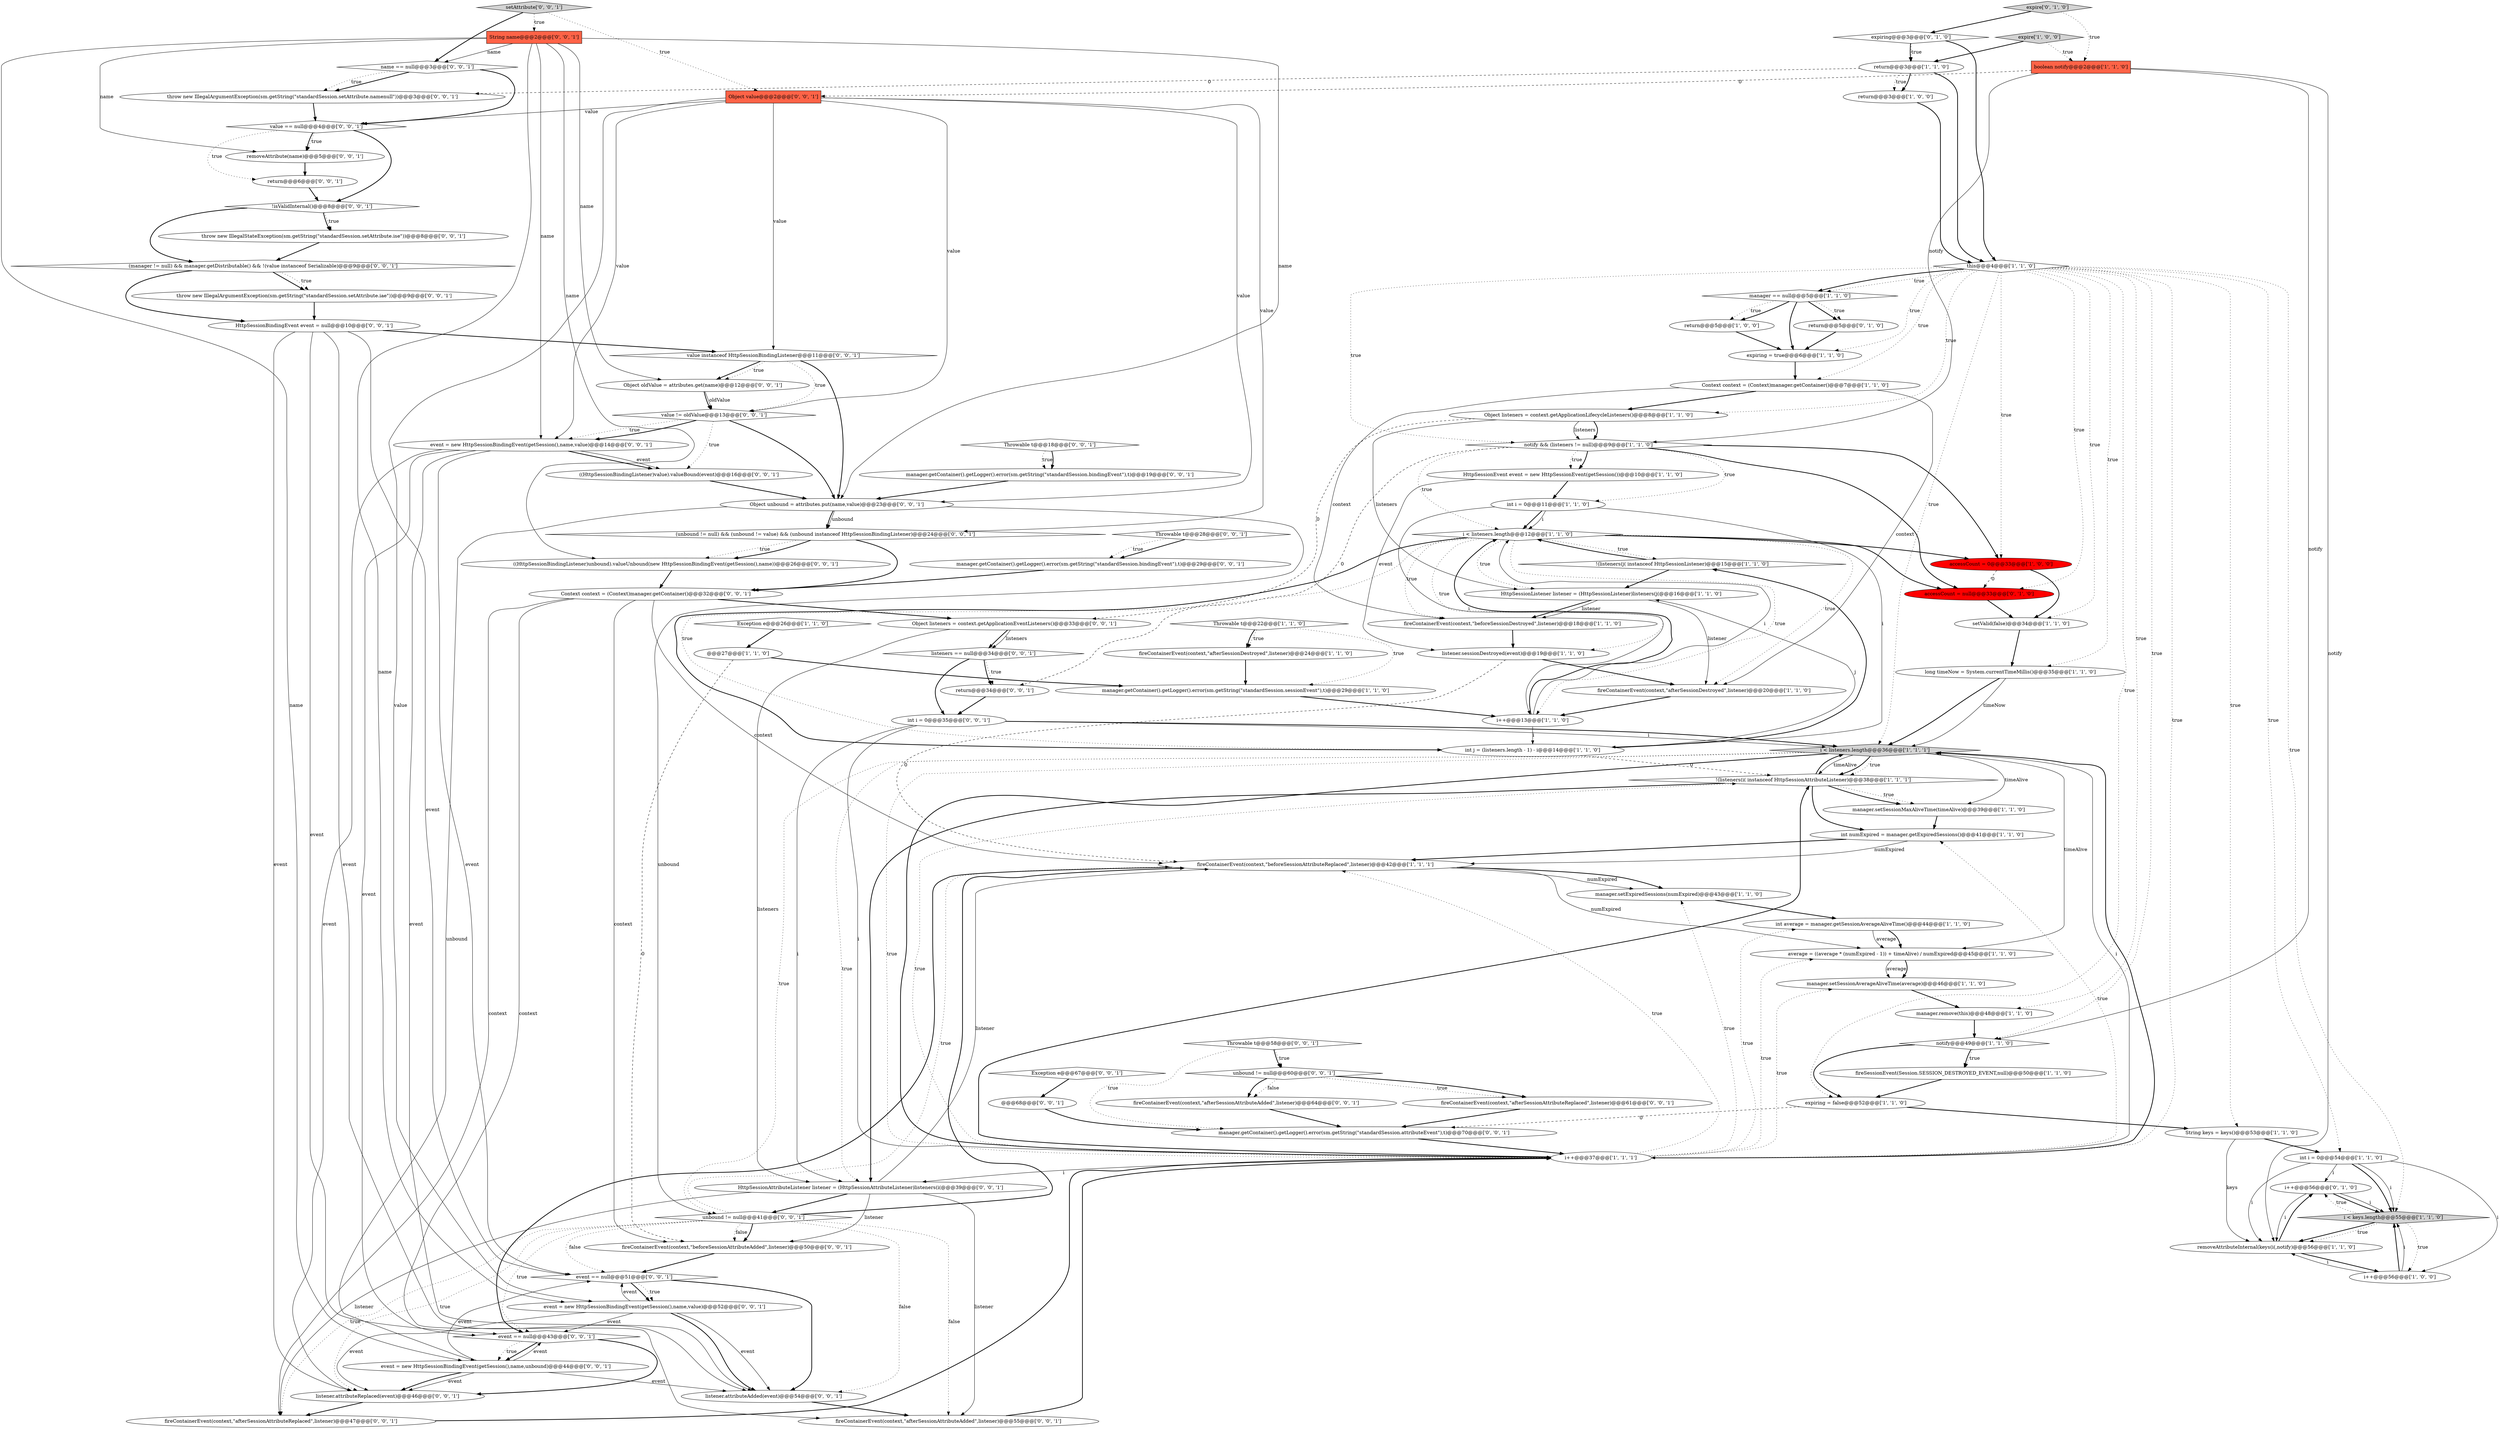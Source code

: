 digraph {
48 [style = filled, label = "i++@@@56@@@['0', '1', '0']", fillcolor = white, shape = ellipse image = "AAA0AAABBB2BBB"];
38 [style = filled, label = "notify && (listeners != null)@@@9@@@['1', '1', '0']", fillcolor = white, shape = diamond image = "AAA0AAABBB1BBB"];
73 [style = filled, label = "removeAttribute(name)@@@5@@@['0', '0', '1']", fillcolor = white, shape = ellipse image = "AAA0AAABBB3BBB"];
25 [style = filled, label = "expiring = true@@@6@@@['1', '1', '0']", fillcolor = white, shape = ellipse image = "AAA0AAABBB1BBB"];
64 [style = filled, label = "@@@68@@@['0', '0', '1']", fillcolor = white, shape = ellipse image = "AAA0AAABBB3BBB"];
21 [style = filled, label = "i < keys.length@@@55@@@['1', '1', '0']", fillcolor = lightgray, shape = diamond image = "AAA0AAABBB1BBB"];
99 [style = filled, label = "((HttpSessionBindingListener)value).valueBound(event)@@@16@@@['0', '0', '1']", fillcolor = white, shape = ellipse image = "AAA0AAABBB3BBB"];
22 [style = filled, label = "i < listeners.length@@@12@@@['1', '1', '0']", fillcolor = white, shape = diamond image = "AAA0AAABBB1BBB"];
67 [style = filled, label = "Object listeners = context.getApplicationEventListeners()@@@33@@@['0', '0', '1']", fillcolor = white, shape = ellipse image = "AAA0AAABBB3BBB"];
0 [style = filled, label = "@@@27@@@['1', '1', '0']", fillcolor = white, shape = ellipse image = "AAA0AAABBB1BBB"];
50 [style = filled, label = "expiring@@@3@@@['0', '1', '0']", fillcolor = white, shape = diamond image = "AAA0AAABBB2BBB"];
29 [style = filled, label = "Exception e@@@26@@@['1', '1', '0']", fillcolor = white, shape = diamond image = "AAA0AAABBB1BBB"];
11 [style = filled, label = "boolean notify@@@2@@@['1', '1', '0']", fillcolor = tomato, shape = box image = "AAA0AAABBB1BBB"];
26 [style = filled, label = "Context context = (Context)manager.getContainer()@@@7@@@['1', '1', '0']", fillcolor = white, shape = ellipse image = "AAA0AAABBB1BBB"];
31 [style = filled, label = "i++@@@56@@@['1', '0', '0']", fillcolor = white, shape = ellipse image = "AAA0AAABBB1BBB"];
82 [style = filled, label = "int i = 0@@@35@@@['0', '0', '1']", fillcolor = white, shape = ellipse image = "AAA0AAABBB3BBB"];
30 [style = filled, label = "this@@@4@@@['1', '1', '0']", fillcolor = white, shape = diamond image = "AAA0AAABBB1BBB"];
12 [style = filled, label = "manager == null@@@5@@@['1', '1', '0']", fillcolor = white, shape = diamond image = "AAA0AAABBB1BBB"];
36 [style = filled, label = "return@@@3@@@['1', '1', '0']", fillcolor = white, shape = ellipse image = "AAA0AAABBB1BBB"];
43 [style = filled, label = "int average = manager.getSessionAverageAliveTime()@@@44@@@['1', '1', '0']", fillcolor = white, shape = ellipse image = "AAA0AAABBB1BBB"];
46 [style = filled, label = "setValid(false)@@@34@@@['1', '1', '0']", fillcolor = white, shape = ellipse image = "AAA0AAABBB1BBB"];
2 [style = filled, label = "!(listeners(i( instanceof HttpSessionAttributeListener)@@@38@@@['1', '1', '1']", fillcolor = white, shape = diamond image = "AAA0AAABBB1BBB"];
69 [style = filled, label = "(manager != null) && manager.getDistributable() && !(value instanceof Serializable)@@@9@@@['0', '0', '1']", fillcolor = white, shape = diamond image = "AAA0AAABBB3BBB"];
39 [style = filled, label = "manager.setExpiredSessions(numExpired)@@@43@@@['1', '1', '0']", fillcolor = white, shape = ellipse image = "AAA0AAABBB1BBB"];
60 [style = filled, label = "Throwable t@@@18@@@['0', '0', '1']", fillcolor = white, shape = diamond image = "AAA0AAABBB3BBB"];
90 [style = filled, label = "!isValidInternal()@@@8@@@['0', '0', '1']", fillcolor = white, shape = diamond image = "AAA0AAABBB3BBB"];
37 [style = filled, label = "manager.getContainer().getLogger().error(sm.getString(\"standardSession.sessionEvent\"),t)@@@29@@@['1', '1', '0']", fillcolor = white, shape = ellipse image = "AAA0AAABBB1BBB"];
53 [style = filled, label = "event = new HttpSessionBindingEvent(getSession(),name,unbound)@@@44@@@['0', '0', '1']", fillcolor = white, shape = ellipse image = "AAA0AAABBB3BBB"];
89 [style = filled, label = "value != oldValue@@@13@@@['0', '0', '1']", fillcolor = white, shape = diamond image = "AAA0AAABBB3BBB"];
54 [style = filled, label = "unbound != null@@@41@@@['0', '0', '1']", fillcolor = white, shape = diamond image = "AAA0AAABBB3BBB"];
47 [style = filled, label = "manager.setSessionAverageAliveTime(average)@@@46@@@['1', '1', '0']", fillcolor = white, shape = ellipse image = "AAA0AAABBB1BBB"];
56 [style = filled, label = "manager.getContainer().getLogger().error(sm.getString(\"standardSession.attributeEvent\"),t)@@@70@@@['0', '0', '1']", fillcolor = white, shape = ellipse image = "AAA0AAABBB3BBB"];
87 [style = filled, label = "Object unbound = attributes.put(name,value)@@@23@@@['0', '0', '1']", fillcolor = white, shape = ellipse image = "AAA0AAABBB3BBB"];
75 [style = filled, label = "fireContainerEvent(context,\"afterSessionAttributeAdded\",listener)@@@64@@@['0', '0', '1']", fillcolor = white, shape = ellipse image = "AAA0AAABBB3BBB"];
24 [style = filled, label = "fireContainerEvent(context,\"beforeSessionAttributeReplaced\",listener)@@@42@@@['1', '1', '1']", fillcolor = white, shape = ellipse image = "AAA0AAABBB1BBB"];
13 [style = filled, label = "String keys = keys()@@@53@@@['1', '1', '0']", fillcolor = white, shape = ellipse image = "AAA0AAABBB1BBB"];
85 [style = filled, label = "fireContainerEvent(context,\"afterSessionAttributeReplaced\",listener)@@@61@@@['0', '0', '1']", fillcolor = white, shape = ellipse image = "AAA0AAABBB3BBB"];
91 [style = filled, label = "manager.getContainer().getLogger().error(sm.getString(\"standardSession.bindingEvent\"),t)@@@29@@@['0', '0', '1']", fillcolor = white, shape = ellipse image = "AAA0AAABBB3BBB"];
68 [style = filled, label = "event == null@@@51@@@['0', '0', '1']", fillcolor = white, shape = diamond image = "AAA0AAABBB3BBB"];
65 [style = filled, label = "return@@@6@@@['0', '0', '1']", fillcolor = white, shape = ellipse image = "AAA0AAABBB3BBB"];
14 [style = filled, label = "expire['1', '0', '0']", fillcolor = lightgray, shape = diamond image = "AAA0AAABBB1BBB"];
19 [style = filled, label = "accessCount = 0@@@33@@@['1', '0', '0']", fillcolor = red, shape = ellipse image = "AAA1AAABBB1BBB"];
55 [style = filled, label = "event = new HttpSessionBindingEvent(getSession(),name,value)@@@14@@@['0', '0', '1']", fillcolor = white, shape = ellipse image = "AAA0AAABBB3BBB"];
92 [style = filled, label = "Exception e@@@67@@@['0', '0', '1']", fillcolor = white, shape = diamond image = "AAA0AAABBB3BBB"];
7 [style = filled, label = "i < listeners.length@@@36@@@['1', '1', '1']", fillcolor = lightgray, shape = diamond image = "AAA0AAABBB1BBB"];
52 [style = filled, label = "return@@@5@@@['0', '1', '0']", fillcolor = white, shape = ellipse image = "AAA0AAABBB2BBB"];
81 [style = filled, label = "listeners == null@@@34@@@['0', '0', '1']", fillcolor = white, shape = diamond image = "AAA0AAABBB3BBB"];
6 [style = filled, label = "return@@@5@@@['1', '0', '0']", fillcolor = white, shape = ellipse image = "AAA0AAABBB1BBB"];
59 [style = filled, label = "name == null@@@3@@@['0', '0', '1']", fillcolor = white, shape = diamond image = "AAA0AAABBB3BBB"];
74 [style = filled, label = "Throwable t@@@58@@@['0', '0', '1']", fillcolor = white, shape = diamond image = "AAA0AAABBB3BBB"];
5 [style = filled, label = "int i = 0@@@54@@@['1', '1', '0']", fillcolor = white, shape = ellipse image = "AAA0AAABBB1BBB"];
83 [style = filled, label = "Object value@@@2@@@['0', '0', '1']", fillcolor = tomato, shape = box image = "AAA0AAABBB3BBB"];
63 [style = filled, label = "(unbound != null) && (unbound != value) && (unbound instanceof HttpSessionBindingListener)@@@24@@@['0', '0', '1']", fillcolor = white, shape = diamond image = "AAA0AAABBB3BBB"];
79 [style = filled, label = "Context context = (Context)manager.getContainer()@@@32@@@['0', '0', '1']", fillcolor = white, shape = ellipse image = "AAA0AAABBB3BBB"];
27 [style = filled, label = "!(listeners(j( instanceof HttpSessionListener)@@@15@@@['1', '1', '0']", fillcolor = white, shape = diamond image = "AAA0AAABBB1BBB"];
95 [style = filled, label = "fireContainerEvent(context,\"beforeSessionAttributeAdded\",listener)@@@50@@@['0', '0', '1']", fillcolor = white, shape = ellipse image = "AAA0AAABBB3BBB"];
61 [style = filled, label = "unbound != null@@@60@@@['0', '0', '1']", fillcolor = white, shape = diamond image = "AAA0AAABBB3BBB"];
98 [style = filled, label = "HttpSessionAttributeListener listener = (HttpSessionAttributeListener)listeners(i(@@@39@@@['0', '0', '1']", fillcolor = white, shape = ellipse image = "AAA0AAABBB3BBB"];
35 [style = filled, label = "long timeNow = System.currentTimeMillis()@@@35@@@['1', '1', '0']", fillcolor = white, shape = ellipse image = "AAA0AAABBB1BBB"];
44 [style = filled, label = "HttpSessionEvent event = new HttpSessionEvent(getSession())@@@10@@@['1', '1', '0']", fillcolor = white, shape = ellipse image = "AAA0AAABBB1BBB"];
42 [style = filled, label = "int i = 0@@@11@@@['1', '1', '0']", fillcolor = white, shape = ellipse image = "AAA0AAABBB1BBB"];
62 [style = filled, label = "value instanceof HttpSessionBindingListener@@@11@@@['0', '0', '1']", fillcolor = white, shape = diamond image = "AAA0AAABBB3BBB"];
10 [style = filled, label = "fireSessionEvent(Session.SESSION_DESTROYED_EVENT,null)@@@50@@@['1', '1', '0']", fillcolor = white, shape = ellipse image = "AAA0AAABBB1BBB"];
3 [style = filled, label = "manager.setSessionMaxAliveTime(timeAlive)@@@39@@@['1', '1', '0']", fillcolor = white, shape = ellipse image = "AAA0AAABBB1BBB"];
80 [style = filled, label = "Throwable t@@@28@@@['0', '0', '1']", fillcolor = white, shape = diamond image = "AAA0AAABBB3BBB"];
1 [style = filled, label = "average = ((average * (numExpired - 1)) + timeAlive) / numExpired@@@45@@@['1', '1', '0']", fillcolor = white, shape = ellipse image = "AAA0AAABBB1BBB"];
100 [style = filled, label = "HttpSessionBindingEvent event = null@@@10@@@['0', '0', '1']", fillcolor = white, shape = ellipse image = "AAA0AAABBB3BBB"];
8 [style = filled, label = "int numExpired = manager.getExpiredSessions()@@@41@@@['1', '1', '0']", fillcolor = white, shape = ellipse image = "AAA0AAABBB1BBB"];
57 [style = filled, label = "event == null@@@43@@@['0', '0', '1']", fillcolor = white, shape = diamond image = "AAA0AAABBB3BBB"];
9 [style = filled, label = "manager.remove(this)@@@48@@@['1', '1', '0']", fillcolor = white, shape = ellipse image = "AAA0AAABBB1BBB"];
40 [style = filled, label = "i++@@@37@@@['1', '1', '1']", fillcolor = white, shape = ellipse image = "AAA0AAABBB1BBB"];
70 [style = filled, label = "listener.attributeReplaced(event)@@@46@@@['0', '0', '1']", fillcolor = white, shape = ellipse image = "AAA0AAABBB3BBB"];
93 [style = filled, label = "fireContainerEvent(context,\"afterSessionAttributeAdded\",listener)@@@55@@@['0', '0', '1']", fillcolor = white, shape = ellipse image = "AAA0AAABBB3BBB"];
88 [style = filled, label = "return@@@34@@@['0', '0', '1']", fillcolor = white, shape = ellipse image = "AAA0AAABBB3BBB"];
77 [style = filled, label = "listener.attributeAdded(event)@@@54@@@['0', '0', '1']", fillcolor = white, shape = ellipse image = "AAA0AAABBB3BBB"];
28 [style = filled, label = "Object listeners = context.getApplicationLifecycleListeners()@@@8@@@['1', '1', '0']", fillcolor = white, shape = ellipse image = "AAA0AAABBB1BBB"];
41 [style = filled, label = "removeAttributeInternal(keys(i(,notify)@@@56@@@['1', '1', '0']", fillcolor = white, shape = ellipse image = "AAA0AAABBB1BBB"];
4 [style = filled, label = "listener.sessionDestroyed(event)@@@19@@@['1', '1', '0']", fillcolor = white, shape = ellipse image = "AAA0AAABBB1BBB"];
33 [style = filled, label = "fireContainerEvent(context,\"afterSessionDestroyed\",listener)@@@24@@@['1', '1', '0']", fillcolor = white, shape = ellipse image = "AAA0AAABBB1BBB"];
94 [style = filled, label = "((HttpSessionBindingListener)unbound).valueUnbound(new HttpSessionBindingEvent(getSession(),name))@@@26@@@['0', '0', '1']", fillcolor = white, shape = ellipse image = "AAA0AAABBB3BBB"];
45 [style = filled, label = "i++@@@13@@@['1', '1', '0']", fillcolor = white, shape = ellipse image = "AAA0AAABBB1BBB"];
20 [style = filled, label = "HttpSessionListener listener = (HttpSessionListener)listeners(j(@@@16@@@['1', '1', '0']", fillcolor = white, shape = ellipse image = "AAA0AAABBB1BBB"];
86 [style = filled, label = "Object oldValue = attributes.get(name)@@@12@@@['0', '0', '1']", fillcolor = white, shape = ellipse image = "AAA0AAABBB3BBB"];
96 [style = filled, label = "event = new HttpSessionBindingEvent(getSession(),name,value)@@@52@@@['0', '0', '1']", fillcolor = white, shape = ellipse image = "AAA0AAABBB3BBB"];
15 [style = filled, label = "notify@@@49@@@['1', '1', '0']", fillcolor = white, shape = diamond image = "AAA0AAABBB1BBB"];
32 [style = filled, label = "fireContainerEvent(context,\"afterSessionDestroyed\",listener)@@@20@@@['1', '1', '0']", fillcolor = white, shape = ellipse image = "AAA0AAABBB1BBB"];
34 [style = filled, label = "fireContainerEvent(context,\"beforeSessionDestroyed\",listener)@@@18@@@['1', '1', '0']", fillcolor = white, shape = ellipse image = "AAA0AAABBB1BBB"];
72 [style = filled, label = "String name@@@2@@@['0', '0', '1']", fillcolor = tomato, shape = box image = "AAA0AAABBB3BBB"];
76 [style = filled, label = "throw new IllegalStateException(sm.getString(\"standardSession.setAttribute.ise\"))@@@8@@@['0', '0', '1']", fillcolor = white, shape = ellipse image = "AAA0AAABBB3BBB"];
51 [style = filled, label = "expire['0', '1', '0']", fillcolor = lightgray, shape = diamond image = "AAA0AAABBB2BBB"];
78 [style = filled, label = "value == null@@@4@@@['0', '0', '1']", fillcolor = white, shape = diamond image = "AAA0AAABBB3BBB"];
17 [style = filled, label = "Throwable t@@@22@@@['1', '1', '0']", fillcolor = white, shape = diamond image = "AAA0AAABBB1BBB"];
71 [style = filled, label = "fireContainerEvent(context,\"afterSessionAttributeReplaced\",listener)@@@47@@@['0', '0', '1']", fillcolor = white, shape = ellipse image = "AAA0AAABBB3BBB"];
97 [style = filled, label = "setAttribute['0', '0', '1']", fillcolor = lightgray, shape = diamond image = "AAA0AAABBB3BBB"];
16 [style = filled, label = "expiring = false@@@52@@@['1', '1', '0']", fillcolor = white, shape = ellipse image = "AAA0AAABBB1BBB"];
49 [style = filled, label = "accessCount = null@@@33@@@['0', '1', '0']", fillcolor = red, shape = ellipse image = "AAA1AAABBB2BBB"];
23 [style = filled, label = "return@@@3@@@['1', '0', '0']", fillcolor = white, shape = ellipse image = "AAA0AAABBB1BBB"];
84 [style = filled, label = "throw new IllegalArgumentException(sm.getString(\"standardSession.setAttribute.iae\"))@@@9@@@['0', '0', '1']", fillcolor = white, shape = ellipse image = "AAA0AAABBB3BBB"];
18 [style = filled, label = "int j = (listeners.length - 1) - i@@@14@@@['1', '1', '0']", fillcolor = white, shape = ellipse image = "AAA0AAABBB1BBB"];
66 [style = filled, label = "throw new IllegalArgumentException(sm.getString(\"standardSession.setAttribute.namenull\"))@@@3@@@['0', '0', '1']", fillcolor = white, shape = ellipse image = "AAA0AAABBB3BBB"];
58 [style = filled, label = "manager.getContainer().getLogger().error(sm.getString(\"standardSession.bindingEvent\"),t)@@@19@@@['0', '0', '1']", fillcolor = white, shape = ellipse image = "AAA0AAABBB3BBB"];
5->48 [style = solid, label="i"];
30->5 [style = dotted, label="true"];
40->2 [style = bold, label=""];
47->9 [style = bold, label=""];
35->7 [style = solid, label="timeNow"];
7->2 [style = solid, label="timeAlive"];
55->77 [style = solid, label="event"];
40->39 [style = dotted, label="true"];
62->89 [style = dotted, label="true"];
15->10 [style = bold, label=""];
90->76 [style = bold, label=""];
68->96 [style = bold, label=""];
7->54 [style = dotted, label="true"];
86->89 [style = solid, label="oldValue"];
73->65 [style = bold, label=""];
96->77 [style = bold, label=""];
38->44 [style = bold, label=""];
42->45 [style = solid, label="i"];
82->40 [style = solid, label="i"];
55->68 [style = solid, label="event"];
28->38 [style = bold, label=""];
29->0 [style = bold, label=""];
67->81 [style = bold, label=""];
24->39 [style = bold, label=""];
83->87 [style = solid, label="value"];
24->57 [style = bold, label=""];
40->7 [style = solid, label="i"];
89->87 [style = bold, label=""];
93->40 [style = bold, label=""];
43->1 [style = solid, label="average"];
31->21 [style = bold, label=""];
78->73 [style = dotted, label="true"];
40->43 [style = dotted, label="true"];
83->96 [style = solid, label="value"];
53->77 [style = solid, label="event"];
54->24 [style = dotted, label="true"];
59->66 [style = bold, label=""];
59->78 [style = bold, label=""];
89->55 [style = bold, label=""];
65->90 [style = bold, label=""];
79->95 [style = solid, label="context"];
60->58 [style = dotted, label="true"];
72->59 [style = solid, label="name"];
41->48 [style = bold, label=""];
61->75 [style = bold, label=""];
5->31 [style = solid, label="i"];
51->50 [style = bold, label=""];
36->66 [style = dashed, label="0"];
38->49 [style = bold, label=""];
100->68 [style = solid, label="event"];
8->24 [style = solid, label="numExpired"];
31->41 [style = solid, label="i"];
70->71 [style = bold, label=""];
45->22 [style = bold, label=""];
75->56 [style = bold, label=""];
18->2 [style = dashed, label="0"];
82->98 [style = solid, label="i"];
43->1 [style = bold, label=""];
30->46 [style = dotted, label="true"];
58->87 [style = bold, label=""];
48->21 [style = bold, label=""];
61->75 [style = dotted, label="false"];
14->11 [style = dotted, label="true"];
77->93 [style = bold, label=""];
26->28 [style = bold, label=""];
30->49 [style = dotted, label="true"];
54->95 [style = bold, label=""];
2->98 [style = bold, label=""];
35->7 [style = bold, label=""];
72->87 [style = solid, label="name"];
2->3 [style = dotted, label="true"];
62->86 [style = bold, label=""];
54->68 [style = dotted, label="false"];
96->57 [style = solid, label="event"];
23->30 [style = bold, label=""];
98->95 [style = solid, label="listener"];
30->7 [style = dotted, label="true"];
97->72 [style = dotted, label="true"];
66->78 [style = bold, label=""];
98->54 [style = bold, label=""];
20->34 [style = bold, label=""];
50->30 [style = bold, label=""];
7->40 [style = dotted, label="true"];
30->19 [style = dotted, label="true"];
21->41 [style = bold, label=""];
30->12 [style = dotted, label="true"];
26->32 [style = solid, label="context"];
96->70 [style = solid, label="event"];
40->8 [style = dotted, label="true"];
72->86 [style = solid, label="name"];
20->34 [style = solid, label="listener"];
20->32 [style = solid, label="listener"];
40->2 [style = dotted, label="true"];
15->10 [style = dotted, label="true"];
50->36 [style = dotted, label="true"];
100->62 [style = bold, label=""];
74->61 [style = dotted, label="true"];
27->22 [style = bold, label=""];
13->41 [style = solid, label="keys"];
44->4 [style = solid, label="event"];
79->93 [style = solid, label="context"];
82->7 [style = solid, label="i"];
22->49 [style = bold, label=""];
87->63 [style = bold, label=""];
21->48 [style = dotted, label="true"];
5->21 [style = bold, label=""];
42->18 [style = solid, label="i"];
59->66 [style = dotted, label="true"];
36->30 [style = bold, label=""];
11->38 [style = solid, label="notify"];
22->18 [style = bold, label=""];
24->1 [style = solid, label="numExpired"];
40->98 [style = solid, label="i"];
22->20 [style = dotted, label="true"];
28->20 [style = solid, label="listeners"];
86->89 [style = bold, label=""];
40->47 [style = dotted, label="true"];
54->77 [style = dotted, label="false"];
67->98 [style = solid, label="listeners"];
12->6 [style = dotted, label="true"];
98->93 [style = solid, label="listener"];
79->24 [style = solid, label="context"];
7->1 [style = solid, label="timeAlive"];
67->81 [style = solid, label="listeners"];
21->31 [style = dotted, label="true"];
68->96 [style = dotted, label="true"];
49->46 [style = bold, label=""];
25->26 [style = bold, label=""];
81->82 [style = bold, label=""];
7->3 [style = solid, label="timeAlive"];
7->2 [style = bold, label=""];
45->22 [style = solid, label="i"];
13->5 [style = bold, label=""];
30->9 [style = dotted, label="true"];
96->68 [style = solid, label="event"];
37->45 [style = bold, label=""];
28->67 [style = dashed, label="0"];
19->46 [style = bold, label=""];
74->61 [style = bold, label=""];
54->71 [style = dotted, label="true"];
42->22 [style = bold, label=""];
55->70 [style = solid, label="event"];
4->24 [style = dashed, label="0"];
30->28 [style = dotted, label="true"];
22->32 [style = dotted, label="true"];
22->4 [style = dotted, label="true"];
78->73 [style = bold, label=""];
17->33 [style = dotted, label="true"];
54->93 [style = dotted, label="false"];
27->20 [style = bold, label=""];
80->91 [style = bold, label=""];
42->22 [style = solid, label="i"];
31->21 [style = solid, label="i"];
61->85 [style = dotted, label="true"];
69->100 [style = bold, label=""];
57->53 [style = bold, label=""];
38->42 [style = dotted, label="true"];
57->70 [style = bold, label=""];
7->98 [style = dotted, label="true"];
8->24 [style = bold, label=""];
14->36 [style = bold, label=""];
72->53 [style = solid, label="name"];
7->2 [style = dotted, label="true"];
44->42 [style = bold, label=""];
16->13 [style = bold, label=""];
5->41 [style = solid, label="i"];
100->70 [style = solid, label="event"];
22->18 [style = dotted, label="true"];
79->71 [style = solid, label="context"];
63->79 [style = bold, label=""];
22->19 [style = bold, label=""];
6->25 [style = bold, label=""];
11->41 [style = solid, label="notify"];
54->57 [style = dotted, label="true"];
2->3 [style = bold, label=""];
98->24 [style = solid, label="listener"];
53->70 [style = solid, label="event"];
94->79 [style = bold, label=""];
83->89 [style = solid, label="value"];
38->22 [style = dotted, label="true"];
38->44 [style = dotted, label="true"];
85->56 [style = bold, label=""];
1->47 [style = solid, label="average"];
16->56 [style = dashed, label="0"];
78->65 [style = dotted, label="true"];
38->19 [style = bold, label=""];
54->70 [style = dotted, label="true"];
60->58 [style = bold, label=""];
91->79 [style = bold, label=""];
57->53 [style = dotted, label="true"];
54->24 [style = bold, label=""];
21->41 [style = dotted, label="true"];
30->12 [style = bold, label=""];
55->99 [style = bold, label=""];
30->13 [style = dotted, label="true"];
30->25 [style = dotted, label="true"];
10->16 [style = bold, label=""];
45->18 [style = solid, label="i"];
24->39 [style = solid, label="numExpired"];
56->40 [style = bold, label=""];
38->88 [style = dashed, label="0"];
97->83 [style = dotted, label="true"];
3->8 [style = bold, label=""];
11->15 [style = solid, label="notify"];
22->27 [style = dotted, label="true"];
46->35 [style = bold, label=""];
84->100 [style = bold, label=""];
62->86 [style = dotted, label="true"];
80->91 [style = dotted, label="true"];
40->1 [style = dotted, label="true"];
79->67 [style = bold, label=""];
83->78 [style = solid, label="value"];
30->38 [style = dotted, label="true"];
41->31 [style = bold, label=""];
71->40 [style = bold, label=""];
72->96 [style = solid, label="name"];
17->37 [style = dotted, label="true"];
33->37 [style = bold, label=""];
36->23 [style = dotted, label="true"];
87->54 [style = solid, label="unbound"];
96->77 [style = solid, label="event"];
7->40 [style = bold, label=""];
90->69 [style = bold, label=""];
69->84 [style = bold, label=""];
99->87 [style = bold, label=""];
78->90 [style = bold, label=""];
22->34 [style = dotted, label="true"];
72->73 [style = solid, label="name"];
32->45 [style = bold, label=""];
81->88 [style = dotted, label="true"];
61->85 [style = bold, label=""];
48->21 [style = solid, label="i"];
0->37 [style = bold, label=""];
97->59 [style = bold, label=""];
63->94 [style = dotted, label="true"];
72->55 [style = solid, label="name"];
5->21 [style = solid, label="i"];
98->71 [style = solid, label="listener"];
40->24 [style = dotted, label="true"];
39->43 [style = bold, label=""];
63->94 [style = bold, label=""];
100->57 [style = solid, label="event"];
90->76 [style = dotted, label="true"];
53->68 [style = solid, label="event"];
17->33 [style = bold, label=""];
30->26 [style = dotted, label="true"];
83->55 [style = solid, label="value"];
54->95 [style = dotted, label="false"];
15->16 [style = bold, label=""];
30->21 [style = dotted, label="true"];
12->6 [style = bold, label=""];
30->40 [style = dotted, label="true"];
22->45 [style = dotted, label="true"];
26->34 [style = solid, label="context"];
87->53 [style = solid, label="unbound"];
68->77 [style = bold, label=""];
83->62 [style = solid, label="value"];
19->49 [style = dashed, label="0"];
81->88 [style = bold, label=""];
11->83 [style = dashed, label="0"];
69->84 [style = dotted, label="true"];
74->56 [style = dotted, label="true"];
1->47 [style = bold, label=""];
40->7 [style = bold, label=""];
52->25 [style = bold, label=""];
36->23 [style = bold, label=""];
95->68 [style = bold, label=""];
30->16 [style = dotted, label="true"];
18->27 [style = bold, label=""];
82->7 [style = bold, label=""];
30->35 [style = dotted, label="true"];
92->64 [style = bold, label=""];
18->20 [style = solid, label="j"];
12->25 [style = bold, label=""];
9->15 [style = bold, label=""];
50->36 [style = bold, label=""];
28->38 [style = solid, label="listeners"];
62->87 [style = bold, label=""];
53->70 [style = bold, label=""];
55->99 [style = solid, label="event"];
76->69 [style = bold, label=""];
55->57 [style = solid, label="event"];
64->56 [style = bold, label=""];
34->4 [style = bold, label=""];
89->55 [style = dotted, label="true"];
72->94 [style = solid, label="name"];
87->63 [style = solid, label="unbound"];
12->52 [style = bold, label=""];
83->63 [style = solid, label="value"];
2->7 [style = bold, label=""];
88->82 [style = bold, label=""];
0->95 [style = dashed, label="0"];
30->15 [style = dotted, label="true"];
100->77 [style = solid, label="event"];
53->57 [style = solid, label="event"];
51->11 [style = dotted, label="true"];
2->8 [style = bold, label=""];
4->32 [style = bold, label=""];
48->41 [style = solid, label="i"];
89->99 [style = dotted, label="true"];
12->52 [style = dotted, label="true"];
}
